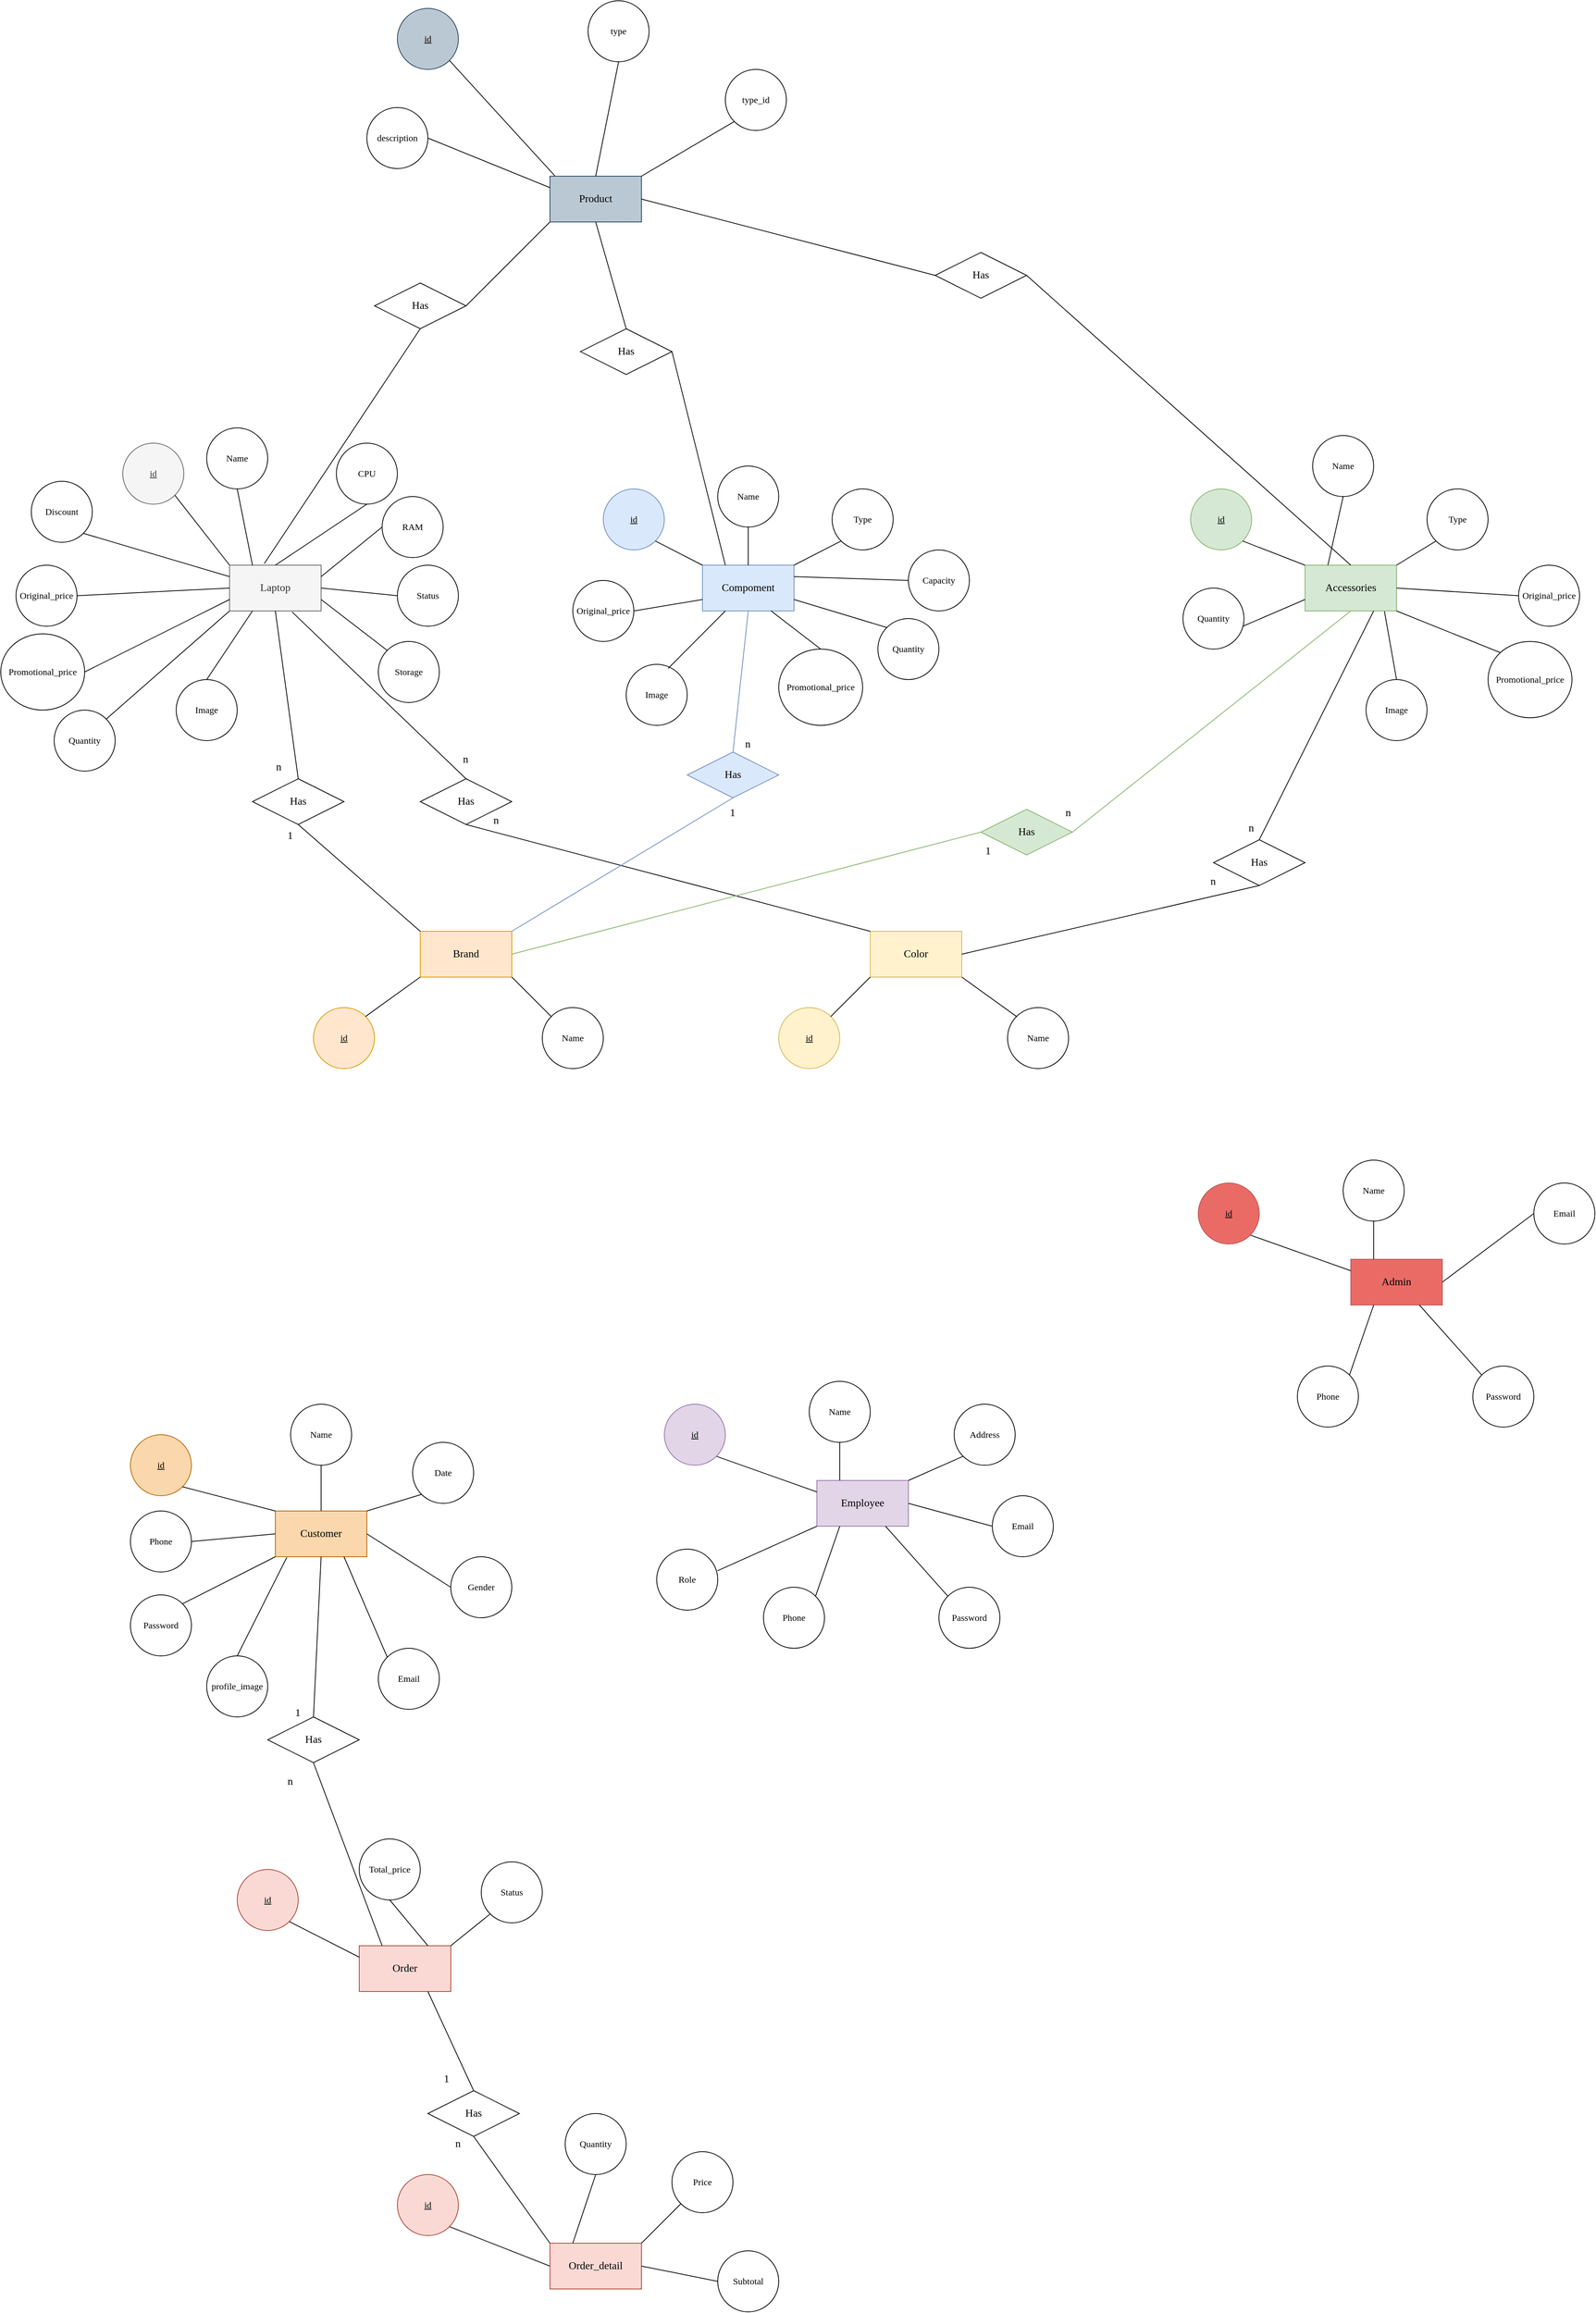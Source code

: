 <mxfile version="26.1.1">
  <diagram name="Page-1" id="Sclz0jZE_Oql-sQ_gy0H">
    <mxGraphModel dx="4887" dy="2829" grid="1" gridSize="10" guides="1" tooltips="1" connect="1" arrows="1" fold="1" page="1" pageScale="1" pageWidth="850" pageHeight="1100" math="0" shadow="0">
      <root>
        <mxCell id="0" />
        <mxCell id="1" parent="0" />
        <mxCell id="-39aGfQmlGwq7Vqm4Gj2-2" value="Laptop" style="rounded=0;whiteSpace=wrap;html=1;fontFamily=Times New Roman;fontSize=14;fillColor=#f5f5f5;fontColor=#333333;strokeColor=#666666;" parent="1" vertex="1">
          <mxGeometry x="-620" y="620" width="120" height="60" as="geometry" />
        </mxCell>
        <mxCell id="-39aGfQmlGwq7Vqm4Gj2-3" value="Compoment" style="rounded=0;whiteSpace=wrap;html=1;fontFamily=Times New Roman;fontSize=14;fillColor=#dae8fc;strokeColor=#6c8ebf;" parent="1" vertex="1">
          <mxGeometry y="620" width="120" height="60" as="geometry" />
        </mxCell>
        <mxCell id="-39aGfQmlGwq7Vqm4Gj2-4" value="Accessories" style="rounded=0;whiteSpace=wrap;html=1;fontFamily=Times New Roman;fontSize=14;fillColor=#d5e8d4;strokeColor=#82b366;" parent="1" vertex="1">
          <mxGeometry x="790" y="620" width="120" height="60" as="geometry" />
        </mxCell>
        <mxCell id="-39aGfQmlGwq7Vqm4Gj2-5" value="Brand" style="rounded=0;whiteSpace=wrap;html=1;fontFamily=Times New Roman;fontSize=14;fillColor=#ffe6cc;strokeColor=#d79b00;" parent="1" vertex="1">
          <mxGeometry x="-370" y="1100" width="120" height="60" as="geometry" />
        </mxCell>
        <mxCell id="-39aGfQmlGwq7Vqm4Gj2-6" value="Color" style="rounded=0;whiteSpace=wrap;html=1;fontFamily=Times New Roman;fontSize=14;fillColor=#fff2cc;strokeColor=#d6b656;" parent="1" vertex="1">
          <mxGeometry x="220" y="1100" width="120" height="60" as="geometry" />
        </mxCell>
        <mxCell id="-39aGfQmlGwq7Vqm4Gj2-8" value="Customer" style="rounded=0;whiteSpace=wrap;html=1;fontFamily=Times New Roman;fontSize=14;fillColor=#fad7ac;strokeColor=#b46504;" parent="1" vertex="1">
          <mxGeometry x="-560" y="1860" width="120" height="60" as="geometry" />
        </mxCell>
        <mxCell id="-39aGfQmlGwq7Vqm4Gj2-10" value="Employee" style="rounded=0;whiteSpace=wrap;html=1;fontFamily=Times New Roman;fontSize=14;fillColor=#e1d5e7;strokeColor=#9673a6;" parent="1" vertex="1">
          <mxGeometry x="150" y="1820" width="120" height="60" as="geometry" />
        </mxCell>
        <mxCell id="-39aGfQmlGwq7Vqm4Gj2-15" value="&lt;u&gt;id&lt;/u&gt;" style="ellipse;whiteSpace=wrap;html=1;align=center;fontFamily=Times New Roman;fillColor=#f5f5f5;fontColor=#333333;strokeColor=#666666;" parent="1" vertex="1">
          <mxGeometry x="-760" y="460" width="80" height="80" as="geometry" />
        </mxCell>
        <mxCell id="-39aGfQmlGwq7Vqm4Gj2-16" value="Name" style="ellipse;whiteSpace=wrap;html=1;align=center;fontFamily=Times New Roman;" parent="1" vertex="1">
          <mxGeometry x="-650" y="440" width="80" height="80" as="geometry" />
        </mxCell>
        <mxCell id="-39aGfQmlGwq7Vqm4Gj2-18" value="CPU" style="ellipse;whiteSpace=wrap;html=1;align=center;fontFamily=Times New Roman;" parent="1" vertex="1">
          <mxGeometry x="-480" y="460" width="80" height="80" as="geometry" />
        </mxCell>
        <mxCell id="-39aGfQmlGwq7Vqm4Gj2-19" value="RAM" style="ellipse;whiteSpace=wrap;html=1;align=center;fontFamily=Times New Roman;" parent="1" vertex="1">
          <mxGeometry x="-420" y="530" width="80" height="80" as="geometry" />
        </mxCell>
        <mxCell id="-39aGfQmlGwq7Vqm4Gj2-20" value="Storage" style="ellipse;whiteSpace=wrap;html=1;align=center;fontFamily=Times New Roman;" parent="1" vertex="1">
          <mxGeometry x="-425" y="720" width="80" height="80" as="geometry" />
        </mxCell>
        <mxCell id="-39aGfQmlGwq7Vqm4Gj2-21" value="Original_price" style="ellipse;whiteSpace=wrap;html=1;align=center;fontFamily=Times New Roman;" parent="1" vertex="1">
          <mxGeometry x="-900" y="620" width="80" height="80" as="geometry" />
        </mxCell>
        <mxCell id="-39aGfQmlGwq7Vqm4Gj2-22" value="Quantity" style="ellipse;whiteSpace=wrap;html=1;align=center;fontFamily=Times New Roman;" parent="1" vertex="1">
          <mxGeometry x="-850" y="810" width="80" height="80" as="geometry" />
        </mxCell>
        <mxCell id="-39aGfQmlGwq7Vqm4Gj2-23" value="&lt;u&gt;id&lt;/u&gt;" style="ellipse;whiteSpace=wrap;html=1;align=center;fontFamily=Times New Roman;fillColor=#dae8fc;strokeColor=#6c8ebf;" parent="1" vertex="1">
          <mxGeometry x="-130" y="520" width="80" height="80" as="geometry" />
        </mxCell>
        <mxCell id="-39aGfQmlGwq7Vqm4Gj2-24" value="Name" style="ellipse;whiteSpace=wrap;html=1;align=center;fontFamily=Times New Roman;" parent="1" vertex="1">
          <mxGeometry x="20" y="490" width="80" height="80" as="geometry" />
        </mxCell>
        <mxCell id="-39aGfQmlGwq7Vqm4Gj2-25" value="Type" style="ellipse;whiteSpace=wrap;html=1;align=center;fontFamily=Times New Roman;" parent="1" vertex="1">
          <mxGeometry x="170" y="520" width="80" height="80" as="geometry" />
        </mxCell>
        <mxCell id="-39aGfQmlGwq7Vqm4Gj2-26" value="Capacity" style="ellipse;whiteSpace=wrap;html=1;align=center;fontFamily=Times New Roman;" parent="1" vertex="1">
          <mxGeometry x="270" y="600" width="80" height="80" as="geometry" />
        </mxCell>
        <mxCell id="-39aGfQmlGwq7Vqm4Gj2-28" value="Quantity" style="ellipse;whiteSpace=wrap;html=1;align=center;fontFamily=Times New Roman;" parent="1" vertex="1">
          <mxGeometry x="230" y="690" width="80" height="80" as="geometry" />
        </mxCell>
        <mxCell id="-39aGfQmlGwq7Vqm4Gj2-30" value="&lt;u&gt;id&lt;/u&gt;" style="ellipse;whiteSpace=wrap;html=1;align=center;fontFamily=Times New Roman;fillColor=#d5e8d4;strokeColor=#82b366;" parent="1" vertex="1">
          <mxGeometry x="640" y="520" width="80" height="80" as="geometry" />
        </mxCell>
        <mxCell id="-39aGfQmlGwq7Vqm4Gj2-31" value="Name" style="ellipse;whiteSpace=wrap;html=1;align=center;fontFamily=Times New Roman;" parent="1" vertex="1">
          <mxGeometry x="800" y="450" width="80" height="80" as="geometry" />
        </mxCell>
        <mxCell id="-39aGfQmlGwq7Vqm4Gj2-32" value="Type" style="ellipse;whiteSpace=wrap;html=1;align=center;fontFamily=Times New Roman;" parent="1" vertex="1">
          <mxGeometry x="950" y="520" width="80" height="80" as="geometry" />
        </mxCell>
        <mxCell id="-39aGfQmlGwq7Vqm4Gj2-35" value="Quantity" style="ellipse;whiteSpace=wrap;html=1;align=center;fontFamily=Times New Roman;" parent="1" vertex="1">
          <mxGeometry x="630" y="650" width="80" height="80" as="geometry" />
        </mxCell>
        <mxCell id="-39aGfQmlGwq7Vqm4Gj2-36" value="&lt;u&gt;id&lt;/u&gt;" style="ellipse;whiteSpace=wrap;html=1;align=center;fontFamily=Times New Roman;fillColor=#ffe6cc;strokeColor=#d79b00;" parent="1" vertex="1">
          <mxGeometry x="-510" y="1200" width="80" height="80" as="geometry" />
        </mxCell>
        <mxCell id="-39aGfQmlGwq7Vqm4Gj2-37" value="Name" style="ellipse;whiteSpace=wrap;html=1;align=center;fontFamily=Times New Roman;" parent="1" vertex="1">
          <mxGeometry x="-210" y="1200" width="80" height="80" as="geometry" />
        </mxCell>
        <mxCell id="-39aGfQmlGwq7Vqm4Gj2-38" value="&lt;u&gt;id&lt;/u&gt;" style="ellipse;whiteSpace=wrap;html=1;align=center;fontFamily=Times New Roman;fillColor=#fff2cc;strokeColor=#d6b656;" parent="1" vertex="1">
          <mxGeometry x="100" y="1200" width="80" height="80" as="geometry" />
        </mxCell>
        <mxCell id="-39aGfQmlGwq7Vqm4Gj2-39" value="Name" style="ellipse;whiteSpace=wrap;html=1;align=center;fontFamily=Times New Roman;" parent="1" vertex="1">
          <mxGeometry x="400" y="1200" width="80" height="80" as="geometry" />
        </mxCell>
        <mxCell id="-39aGfQmlGwq7Vqm4Gj2-40" value="" style="endArrow=none;html=1;rounded=0;exitX=1;exitY=1;exitDx=0;exitDy=0;entryX=0;entryY=0;entryDx=0;entryDy=0;" parent="1" source="-39aGfQmlGwq7Vqm4Gj2-15" target="-39aGfQmlGwq7Vqm4Gj2-2" edge="1">
          <mxGeometry relative="1" as="geometry">
            <mxPoint x="80" y="900" as="sourcePoint" />
            <mxPoint x="240" y="900" as="targetPoint" />
          </mxGeometry>
        </mxCell>
        <mxCell id="-39aGfQmlGwq7Vqm4Gj2-41" value="" style="endArrow=none;html=1;rounded=0;exitX=0.5;exitY=1;exitDx=0;exitDy=0;entryX=0.25;entryY=0;entryDx=0;entryDy=0;" parent="1" source="-39aGfQmlGwq7Vqm4Gj2-16" target="-39aGfQmlGwq7Vqm4Gj2-2" edge="1">
          <mxGeometry relative="1" as="geometry">
            <mxPoint x="-702" y="578" as="sourcePoint" />
            <mxPoint x="-610" y="630" as="targetPoint" />
          </mxGeometry>
        </mxCell>
        <mxCell id="-39aGfQmlGwq7Vqm4Gj2-42" value="" style="endArrow=none;html=1;rounded=0;exitX=0.5;exitY=1;exitDx=0;exitDy=0;entryX=0.5;entryY=0;entryDx=0;entryDy=0;" parent="1" source="-39aGfQmlGwq7Vqm4Gj2-18" target="-39aGfQmlGwq7Vqm4Gj2-2" edge="1">
          <mxGeometry relative="1" as="geometry">
            <mxPoint x="-570" y="570" as="sourcePoint" />
            <mxPoint x="-580" y="630" as="targetPoint" />
          </mxGeometry>
        </mxCell>
        <mxCell id="-39aGfQmlGwq7Vqm4Gj2-43" value="" style="endArrow=none;html=1;rounded=0;exitX=0;exitY=0.5;exitDx=0;exitDy=0;entryX=1;entryY=0.25;entryDx=0;entryDy=0;" parent="1" source="-39aGfQmlGwq7Vqm4Gj2-19" target="-39aGfQmlGwq7Vqm4Gj2-2" edge="1">
          <mxGeometry relative="1" as="geometry">
            <mxPoint x="-430" y="570" as="sourcePoint" />
            <mxPoint x="-550" y="630" as="targetPoint" />
          </mxGeometry>
        </mxCell>
        <mxCell id="-39aGfQmlGwq7Vqm4Gj2-44" value="" style="endArrow=none;html=1;rounded=0;exitX=0;exitY=0;exitDx=0;exitDy=0;entryX=1;entryY=0.75;entryDx=0;entryDy=0;" parent="1" source="-39aGfQmlGwq7Vqm4Gj2-20" target="-39aGfQmlGwq7Vqm4Gj2-2" edge="1">
          <mxGeometry relative="1" as="geometry">
            <mxPoint x="-360" y="650" as="sourcePoint" />
            <mxPoint x="-490" y="645" as="targetPoint" />
          </mxGeometry>
        </mxCell>
        <mxCell id="-39aGfQmlGwq7Vqm4Gj2-45" value="" style="endArrow=none;html=1;rounded=0;exitX=1;exitY=0;exitDx=0;exitDy=0;entryX=0;entryY=1;entryDx=0;entryDy=0;" parent="1" source="-39aGfQmlGwq7Vqm4Gj2-22" target="-39aGfQmlGwq7Vqm4Gj2-2" edge="1">
          <mxGeometry relative="1" as="geometry">
            <mxPoint x="-403" y="742" as="sourcePoint" />
            <mxPoint x="-490" y="675" as="targetPoint" />
          </mxGeometry>
        </mxCell>
        <mxCell id="-39aGfQmlGwq7Vqm4Gj2-46" value="" style="endArrow=none;html=1;rounded=0;exitX=1;exitY=0.5;exitDx=0;exitDy=0;entryX=0;entryY=0.5;entryDx=0;entryDy=0;" parent="1" source="-39aGfQmlGwq7Vqm4Gj2-21" target="-39aGfQmlGwq7Vqm4Gj2-2" edge="1">
          <mxGeometry relative="1" as="geometry">
            <mxPoint x="-702" y="742" as="sourcePoint" />
            <mxPoint x="-610" y="690" as="targetPoint" />
          </mxGeometry>
        </mxCell>
        <mxCell id="-39aGfQmlGwq7Vqm4Gj2-47" value="" style="endArrow=none;html=1;rounded=0;exitX=0;exitY=0;exitDx=0;exitDy=0;entryX=0.5;entryY=1;entryDx=0;entryDy=0;" parent="1" source="-39aGfQmlGwq7Vqm4Gj2-5" target="-39aGfQmlGwq7Vqm4Gj2-50" edge="1">
          <mxGeometry relative="1" as="geometry">
            <mxPoint x="197" y="957" as="sourcePoint" />
            <mxPoint x="110" y="890" as="targetPoint" />
          </mxGeometry>
        </mxCell>
        <mxCell id="-39aGfQmlGwq7Vqm4Gj2-48" value="" style="endArrow=none;html=1;rounded=0;exitX=0;exitY=1;exitDx=0;exitDy=0;entryX=1;entryY=0;entryDx=0;entryDy=0;" parent="1" source="-39aGfQmlGwq7Vqm4Gj2-5" target="-39aGfQmlGwq7Vqm4Gj2-36" edge="1">
          <mxGeometry relative="1" as="geometry">
            <mxPoint x="207" y="967" as="sourcePoint" />
            <mxPoint x="120" y="900" as="targetPoint" />
          </mxGeometry>
        </mxCell>
        <mxCell id="-39aGfQmlGwq7Vqm4Gj2-49" value="" style="endArrow=none;html=1;rounded=0;exitX=1;exitY=1;exitDx=0;exitDy=0;entryX=0;entryY=0;entryDx=0;entryDy=0;" parent="1" source="-39aGfQmlGwq7Vqm4Gj2-5" target="-39aGfQmlGwq7Vqm4Gj2-37" edge="1">
          <mxGeometry relative="1" as="geometry">
            <mxPoint x="-360" y="1170" as="sourcePoint" />
            <mxPoint x="-432" y="1222" as="targetPoint" />
          </mxGeometry>
        </mxCell>
        <mxCell id="-39aGfQmlGwq7Vqm4Gj2-50" value="Has" style="shape=rhombus;perimeter=rhombusPerimeter;whiteSpace=wrap;html=1;align=center;fontFamily=Times New Roman;fontSize=14;" parent="1" vertex="1">
          <mxGeometry x="-590" y="900" width="120" height="60" as="geometry" />
        </mxCell>
        <mxCell id="-39aGfQmlGwq7Vqm4Gj2-51" value="" style="endArrow=none;html=1;rounded=0;exitX=0.5;exitY=0;exitDx=0;exitDy=0;entryX=0.5;entryY=1;entryDx=0;entryDy=0;" parent="1" source="-39aGfQmlGwq7Vqm4Gj2-50" target="-39aGfQmlGwq7Vqm4Gj2-2" edge="1">
          <mxGeometry relative="1" as="geometry">
            <mxPoint x="207" y="967" as="sourcePoint" />
            <mxPoint x="120" y="900" as="targetPoint" />
          </mxGeometry>
        </mxCell>
        <mxCell id="-39aGfQmlGwq7Vqm4Gj2-53" value="n" style="text;strokeColor=none;fillColor=none;spacingLeft=4;spacingRight=4;overflow=hidden;rotatable=0;points=[[0,0.5],[1,0.5]];portConstraint=eastwest;fontSize=14;whiteSpace=wrap;html=1;fontFamily=Times New Roman;" parent="1" vertex="1">
          <mxGeometry x="-565" y="870" width="40" height="30" as="geometry" />
        </mxCell>
        <mxCell id="-39aGfQmlGwq7Vqm4Gj2-54" value="1" style="text;strokeColor=none;fillColor=none;spacingLeft=4;spacingRight=4;overflow=hidden;rotatable=0;points=[[0,0.5],[1,0.5]];portConstraint=eastwest;fontSize=14;whiteSpace=wrap;html=1;fontFamily=Times New Roman;" parent="1" vertex="1">
          <mxGeometry x="-550" y="960" width="40" height="30" as="geometry" />
        </mxCell>
        <mxCell id="-39aGfQmlGwq7Vqm4Gj2-56" value="" style="endArrow=none;html=1;rounded=0;entryX=0.683;entryY=1.022;entryDx=0;entryDy=0;entryPerimeter=0;exitX=0.5;exitY=0;exitDx=0;exitDy=0;" parent="1" source="-39aGfQmlGwq7Vqm4Gj2-57" target="-39aGfQmlGwq7Vqm4Gj2-2" edge="1">
          <mxGeometry relative="1" as="geometry">
            <mxPoint x="-370" y="900" as="sourcePoint" />
            <mxPoint x="360" y="820" as="targetPoint" />
          </mxGeometry>
        </mxCell>
        <mxCell id="-39aGfQmlGwq7Vqm4Gj2-57" value="Has" style="shape=rhombus;perimeter=rhombusPerimeter;whiteSpace=wrap;html=1;align=center;fontFamily=Times New Roman;fontSize=14;" parent="1" vertex="1">
          <mxGeometry x="-370" y="900" width="120" height="60" as="geometry" />
        </mxCell>
        <mxCell id="-39aGfQmlGwq7Vqm4Gj2-58" value="" style="endArrow=none;html=1;rounded=0;entryX=0.5;entryY=0;entryDx=0;entryDy=0;exitX=0.75;exitY=1;exitDx=0;exitDy=0;" parent="1" source="-39aGfQmlGwq7Vqm4Gj2-4" target="-39aGfQmlGwq7Vqm4Gj2-83" edge="1">
          <mxGeometry relative="1" as="geometry">
            <mxPoint x="1080" y="1280" as="sourcePoint" />
            <mxPoint x="852" y="1061" as="targetPoint" />
          </mxGeometry>
        </mxCell>
        <mxCell id="-39aGfQmlGwq7Vqm4Gj2-59" value="" style="endArrow=none;html=1;rounded=0;entryX=0.5;entryY=1;entryDx=0;entryDy=0;exitX=0;exitY=0;exitDx=0;exitDy=0;" parent="1" source="-39aGfQmlGwq7Vqm4Gj2-6" target="-39aGfQmlGwq7Vqm4Gj2-57" edge="1">
          <mxGeometry relative="1" as="geometry">
            <mxPoint x="435" y="1049.5" as="sourcePoint" />
            <mxPoint x="207" y="830.5" as="targetPoint" />
          </mxGeometry>
        </mxCell>
        <mxCell id="-39aGfQmlGwq7Vqm4Gj2-60" value="n" style="text;strokeColor=none;fillColor=none;spacingLeft=4;spacingRight=4;overflow=hidden;rotatable=0;points=[[0,0.5],[1,0.5]];portConstraint=eastwest;fontSize=14;whiteSpace=wrap;html=1;fontFamily=Times New Roman;" parent="1" vertex="1">
          <mxGeometry x="-320" y="860" width="40" height="30" as="geometry" />
        </mxCell>
        <mxCell id="-39aGfQmlGwq7Vqm4Gj2-61" value="n" style="text;strokeColor=none;fillColor=none;spacingLeft=4;spacingRight=4;overflow=hidden;rotatable=0;points=[[0,0.5],[1,0.5]];portConstraint=eastwest;fontSize=14;whiteSpace=wrap;html=1;fontFamily=Times New Roman;" parent="1" vertex="1">
          <mxGeometry x="-280" y="940" width="40" height="30" as="geometry" />
        </mxCell>
        <mxCell id="-39aGfQmlGwq7Vqm4Gj2-62" value="" style="endArrow=none;html=1;rounded=0;entryX=1;entryY=0;entryDx=0;entryDy=0;exitX=0;exitY=1;exitDx=0;exitDy=0;" parent="1" source="-39aGfQmlGwq7Vqm4Gj2-6" target="-39aGfQmlGwq7Vqm4Gj2-38" edge="1">
          <mxGeometry relative="1" as="geometry">
            <mxPoint x="435" y="1049.5" as="sourcePoint" />
            <mxPoint x="207" y="830.5" as="targetPoint" />
          </mxGeometry>
        </mxCell>
        <mxCell id="-39aGfQmlGwq7Vqm4Gj2-63" value="" style="endArrow=none;html=1;rounded=0;entryX=0;entryY=0;entryDx=0;entryDy=0;exitX=1;exitY=1;exitDx=0;exitDy=0;" parent="1" source="-39aGfQmlGwq7Vqm4Gj2-6" target="-39aGfQmlGwq7Vqm4Gj2-39" edge="1">
          <mxGeometry relative="1" as="geometry">
            <mxPoint x="230" y="1170" as="sourcePoint" />
            <mxPoint x="178" y="1222" as="targetPoint" />
          </mxGeometry>
        </mxCell>
        <mxCell id="-39aGfQmlGwq7Vqm4Gj2-64" value="" style="endArrow=none;html=1;rounded=0;entryX=1;entryY=1;entryDx=0;entryDy=0;exitX=0;exitY=0;exitDx=0;exitDy=0;" parent="1" source="-39aGfQmlGwq7Vqm4Gj2-3" target="-39aGfQmlGwq7Vqm4Gj2-23" edge="1">
          <mxGeometry relative="1" as="geometry">
            <mxPoint x="435" y="1049.5" as="sourcePoint" />
            <mxPoint x="207" y="830.5" as="targetPoint" />
          </mxGeometry>
        </mxCell>
        <mxCell id="-39aGfQmlGwq7Vqm4Gj2-65" value="" style="endArrow=none;html=1;rounded=0;entryX=0.5;entryY=1;entryDx=0;entryDy=0;exitX=0.5;exitY=0;exitDx=0;exitDy=0;" parent="1" source="-39aGfQmlGwq7Vqm4Gj2-3" target="-39aGfQmlGwq7Vqm4Gj2-24" edge="1">
          <mxGeometry relative="1" as="geometry">
            <mxPoint x="10" y="630" as="sourcePoint" />
            <mxPoint x="-52" y="598" as="targetPoint" />
          </mxGeometry>
        </mxCell>
        <mxCell id="-39aGfQmlGwq7Vqm4Gj2-66" value="" style="endArrow=none;html=1;rounded=0;entryX=0;entryY=1;entryDx=0;entryDy=0;exitX=1;exitY=0;exitDx=0;exitDy=0;" parent="1" source="-39aGfQmlGwq7Vqm4Gj2-3" target="-39aGfQmlGwq7Vqm4Gj2-25" edge="1">
          <mxGeometry relative="1" as="geometry">
            <mxPoint x="70" y="630" as="sourcePoint" />
            <mxPoint x="70" y="580" as="targetPoint" />
          </mxGeometry>
        </mxCell>
        <mxCell id="-39aGfQmlGwq7Vqm4Gj2-67" value="" style="endArrow=none;html=1;rounded=0;entryX=0;entryY=0.5;entryDx=0;entryDy=0;exitX=1;exitY=0.25;exitDx=0;exitDy=0;" parent="1" source="-39aGfQmlGwq7Vqm4Gj2-3" target="-39aGfQmlGwq7Vqm4Gj2-26" edge="1">
          <mxGeometry relative="1" as="geometry">
            <mxPoint x="130" y="630" as="sourcePoint" />
            <mxPoint x="192" y="598" as="targetPoint" />
          </mxGeometry>
        </mxCell>
        <mxCell id="-39aGfQmlGwq7Vqm4Gj2-68" value="" style="endArrow=none;html=1;rounded=0;entryX=0;entryY=0;entryDx=0;entryDy=0;exitX=1;exitY=0.75;exitDx=0;exitDy=0;" parent="1" source="-39aGfQmlGwq7Vqm4Gj2-3" target="-39aGfQmlGwq7Vqm4Gj2-28" edge="1">
          <mxGeometry relative="1" as="geometry">
            <mxPoint x="130" y="645" as="sourcePoint" />
            <mxPoint x="280" y="650" as="targetPoint" />
          </mxGeometry>
        </mxCell>
        <mxCell id="-39aGfQmlGwq7Vqm4Gj2-69" value="" style="endArrow=none;html=1;rounded=0;entryX=0;entryY=0.75;entryDx=0;entryDy=0;exitX=1;exitY=0.5;exitDx=0;exitDy=0;" parent="1" source="AOWzfmbm2vQC0sfhRamE-1" target="-39aGfQmlGwq7Vqm4Gj2-3" edge="1">
          <mxGeometry relative="1" as="geometry">
            <mxPoint x="-80" y="680" as="sourcePoint" />
            <mxPoint x="252" y="712" as="targetPoint" />
          </mxGeometry>
        </mxCell>
        <mxCell id="-39aGfQmlGwq7Vqm4Gj2-70" value="" style="endArrow=none;html=1;rounded=0;exitX=0.5;exitY=1;exitDx=0;exitDy=0;entryX=1;entryY=0;entryDx=0;entryDy=0;fillColor=#dae8fc;strokeColor=#6c8ebf;" parent="1" source="-39aGfQmlGwq7Vqm4Gj2-71" target="-39aGfQmlGwq7Vqm4Gj2-5" edge="1">
          <mxGeometry relative="1" as="geometry">
            <mxPoint x="435" y="1049.5" as="sourcePoint" />
            <mxPoint x="207" y="890" as="targetPoint" />
          </mxGeometry>
        </mxCell>
        <mxCell id="-39aGfQmlGwq7Vqm4Gj2-71" value="Has" style="shape=rhombus;perimeter=rhombusPerimeter;whiteSpace=wrap;html=1;align=center;fontFamily=Times New Roman;fontSize=14;fillColor=#dae8fc;strokeColor=#6c8ebf;" parent="1" vertex="1">
          <mxGeometry x="-20" y="865" width="120" height="60" as="geometry" />
        </mxCell>
        <mxCell id="-39aGfQmlGwq7Vqm4Gj2-72" value="" style="endArrow=none;html=1;rounded=0;entryX=0.5;entryY=1;entryDx=0;entryDy=0;exitX=0.5;exitY=0;exitDx=0;exitDy=0;fillColor=#dae8fc;strokeColor=#6c8ebf;" parent="1" source="-39aGfQmlGwq7Vqm4Gj2-71" target="-39aGfQmlGwq7Vqm4Gj2-3" edge="1">
          <mxGeometry relative="1" as="geometry">
            <mxPoint x="435" y="1049.5" as="sourcePoint" />
            <mxPoint x="207" y="830.5" as="targetPoint" />
          </mxGeometry>
        </mxCell>
        <mxCell id="-39aGfQmlGwq7Vqm4Gj2-73" value="1" style="text;strokeColor=none;fillColor=none;spacingLeft=4;spacingRight=4;overflow=hidden;rotatable=0;points=[[0,0.5],[1,0.5]];portConstraint=eastwest;fontSize=14;whiteSpace=wrap;html=1;fontFamily=Times New Roman;" parent="1" vertex="1">
          <mxGeometry x="30" y="930" width="40" height="30" as="geometry" />
        </mxCell>
        <mxCell id="-39aGfQmlGwq7Vqm4Gj2-74" value="n" style="text;strokeColor=none;fillColor=none;spacingLeft=4;spacingRight=4;overflow=hidden;rotatable=0;points=[[0,0.5],[1,0.5]];portConstraint=eastwest;fontSize=14;whiteSpace=wrap;html=1;fontFamily=Times New Roman;" parent="1" vertex="1">
          <mxGeometry x="50" y="840" width="40" height="30" as="geometry" />
        </mxCell>
        <mxCell id="-39aGfQmlGwq7Vqm4Gj2-75" value="" style="endArrow=none;html=1;rounded=0;entryX=1;entryY=1;entryDx=0;entryDy=0;exitX=0;exitY=0;exitDx=0;exitDy=0;" parent="1" source="-39aGfQmlGwq7Vqm4Gj2-4" target="-39aGfQmlGwq7Vqm4Gj2-30" edge="1">
          <mxGeometry relative="1" as="geometry">
            <mxPoint x="435" y="1049.5" as="sourcePoint" />
            <mxPoint x="207" y="830.5" as="targetPoint" />
          </mxGeometry>
        </mxCell>
        <mxCell id="-39aGfQmlGwq7Vqm4Gj2-76" value="" style="endArrow=none;html=1;rounded=0;entryX=0.5;entryY=1;entryDx=0;entryDy=0;exitX=0.25;exitY=0;exitDx=0;exitDy=0;" parent="1" source="-39aGfQmlGwq7Vqm4Gj2-4" target="-39aGfQmlGwq7Vqm4Gj2-31" edge="1">
          <mxGeometry relative="1" as="geometry">
            <mxPoint x="800" y="630" as="sourcePoint" />
            <mxPoint x="718" y="598" as="targetPoint" />
          </mxGeometry>
        </mxCell>
        <mxCell id="-39aGfQmlGwq7Vqm4Gj2-77" value="" style="endArrow=none;html=1;rounded=0;entryX=0;entryY=1;entryDx=0;entryDy=0;exitX=1;exitY=0;exitDx=0;exitDy=0;" parent="1" source="-39aGfQmlGwq7Vqm4Gj2-4" target="-39aGfQmlGwq7Vqm4Gj2-32" edge="1">
          <mxGeometry relative="1" as="geometry">
            <mxPoint x="830" y="630" as="sourcePoint" />
            <mxPoint x="850" y="540" as="targetPoint" />
          </mxGeometry>
        </mxCell>
        <mxCell id="-39aGfQmlGwq7Vqm4Gj2-78" value="" style="endArrow=none;html=1;rounded=0;entryX=0;entryY=0.5;entryDx=0;entryDy=0;exitX=1;exitY=0.5;exitDx=0;exitDy=0;" parent="1" source="-39aGfQmlGwq7Vqm4Gj2-4" target="AOWzfmbm2vQC0sfhRamE-4" edge="1">
          <mxGeometry relative="1" as="geometry">
            <mxPoint x="920" y="630" as="sourcePoint" />
            <mxPoint x="1000.0" y="680" as="targetPoint" />
          </mxGeometry>
        </mxCell>
        <mxCell id="-39aGfQmlGwq7Vqm4Gj2-79" value="" style="endArrow=none;html=1;rounded=0;entryX=0;entryY=0.75;entryDx=0;entryDy=0;exitX=0.983;exitY=0.625;exitDx=0;exitDy=0;exitPerimeter=0;" parent="1" source="-39aGfQmlGwq7Vqm4Gj2-35" target="-39aGfQmlGwq7Vqm4Gj2-4" edge="1">
          <mxGeometry relative="1" as="geometry">
            <mxPoint x="920" y="660" as="sourcePoint" />
            <mxPoint x="1010" y="690" as="targetPoint" />
          </mxGeometry>
        </mxCell>
        <mxCell id="-39aGfQmlGwq7Vqm4Gj2-80" value="" style="endArrow=none;html=1;rounded=0;entryX=1;entryY=0.5;entryDx=0;entryDy=0;exitX=0;exitY=0.5;exitDx=0;exitDy=0;fillColor=#d5e8d4;strokeColor=#82b366;" parent="1" source="-39aGfQmlGwq7Vqm4Gj2-81" target="-39aGfQmlGwq7Vqm4Gj2-5" edge="1">
          <mxGeometry relative="1" as="geometry">
            <mxPoint x="538" y="1219" as="sourcePoint" />
            <mxPoint x="310" y="1000" as="targetPoint" />
          </mxGeometry>
        </mxCell>
        <mxCell id="-39aGfQmlGwq7Vqm4Gj2-81" value="Has" style="shape=rhombus;perimeter=rhombusPerimeter;whiteSpace=wrap;html=1;align=center;fontFamily=Times New Roman;fontSize=14;fillColor=#d5e8d4;strokeColor=#82b366;" parent="1" vertex="1">
          <mxGeometry x="365" y="940" width="120" height="60" as="geometry" />
        </mxCell>
        <mxCell id="-39aGfQmlGwq7Vqm4Gj2-82" value="" style="endArrow=none;html=1;rounded=0;entryX=1;entryY=0.5;entryDx=0;entryDy=0;exitX=0.5;exitY=1;exitDx=0;exitDy=0;fillColor=#d5e8d4;strokeColor=#82b366;" parent="1" source="-39aGfQmlGwq7Vqm4Gj2-4" target="-39aGfQmlGwq7Vqm4Gj2-81" edge="1">
          <mxGeometry relative="1" as="geometry">
            <mxPoint x="1090" y="1290" as="sourcePoint" />
            <mxPoint x="862" y="1071" as="targetPoint" />
          </mxGeometry>
        </mxCell>
        <mxCell id="-39aGfQmlGwq7Vqm4Gj2-83" value="Has" style="shape=rhombus;perimeter=rhombusPerimeter;whiteSpace=wrap;html=1;align=center;fontFamily=Times New Roman;fontSize=14;" parent="1" vertex="1">
          <mxGeometry x="670" y="980" width="120" height="60" as="geometry" />
        </mxCell>
        <mxCell id="-39aGfQmlGwq7Vqm4Gj2-84" value="" style="endArrow=none;html=1;rounded=0;entryX=1;entryY=0.5;entryDx=0;entryDy=0;exitX=0.5;exitY=1;exitDx=0;exitDy=0;" parent="1" source="-39aGfQmlGwq7Vqm4Gj2-83" target="-39aGfQmlGwq7Vqm4Gj2-6" edge="1">
          <mxGeometry relative="1" as="geometry">
            <mxPoint x="1090" y="1290" as="sourcePoint" />
            <mxPoint x="862" y="1071" as="targetPoint" />
          </mxGeometry>
        </mxCell>
        <mxCell id="-39aGfQmlGwq7Vqm4Gj2-85" value="" style="endArrow=none;html=1;rounded=0;entryX=1;entryY=1;entryDx=0;entryDy=0;exitX=0;exitY=0.5;exitDx=0;exitDy=0;" parent="1" source="4Ifun2rpdEGk2oc76qXA-31" target="4Ifun2rpdEGk2oc76qXA-32" edge="1">
          <mxGeometry relative="1" as="geometry">
            <mxPoint x="319" y="3469" as="sourcePoint" />
            <mxPoint x="101" y="3100" as="targetPoint" />
          </mxGeometry>
        </mxCell>
        <mxCell id="-39aGfQmlGwq7Vqm4Gj2-86" value="1" style="text;strokeColor=none;fillColor=none;spacingLeft=4;spacingRight=4;overflow=hidden;rotatable=0;points=[[0,0.5],[1,0.5]];portConstraint=eastwest;fontSize=14;whiteSpace=wrap;html=1;fontFamily=Times New Roman;" parent="1" vertex="1">
          <mxGeometry x="365" y="980" width="40" height="30" as="geometry" />
        </mxCell>
        <mxCell id="-39aGfQmlGwq7Vqm4Gj2-87" value="n" style="text;strokeColor=none;fillColor=none;spacingLeft=4;spacingRight=4;overflow=hidden;rotatable=0;points=[[0,0.5],[1,0.5]];portConstraint=eastwest;fontSize=14;whiteSpace=wrap;html=1;fontFamily=Times New Roman;" parent="1" vertex="1">
          <mxGeometry x="470" y="930" width="40" height="30" as="geometry" />
        </mxCell>
        <mxCell id="-39aGfQmlGwq7Vqm4Gj2-88" value="n" style="text;strokeColor=none;fillColor=none;spacingLeft=4;spacingRight=4;overflow=hidden;rotatable=0;points=[[0,0.5],[1,0.5]];portConstraint=eastwest;fontSize=14;whiteSpace=wrap;html=1;fontFamily=Times New Roman;" parent="1" vertex="1">
          <mxGeometry x="660" y="1020" width="40" height="30" as="geometry" />
        </mxCell>
        <mxCell id="-39aGfQmlGwq7Vqm4Gj2-89" value="n" style="text;strokeColor=none;fillColor=none;spacingLeft=4;spacingRight=4;overflow=hidden;rotatable=0;points=[[0,0.5],[1,0.5]];portConstraint=eastwest;fontSize=14;whiteSpace=wrap;html=1;fontFamily=Times New Roman;" parent="1" vertex="1">
          <mxGeometry x="710" y="950" width="40" height="30" as="geometry" />
        </mxCell>
        <mxCell id="-39aGfQmlGwq7Vqm4Gj2-102" value="" style="endArrow=none;html=1;rounded=0;entryX=1;entryY=1;entryDx=0;entryDy=0;exitX=0;exitY=0.25;exitDx=0;exitDy=0;" parent="1" source="-39aGfQmlGwq7Vqm4Gj2-10" target="-39aGfQmlGwq7Vqm4Gj2-103" edge="1">
          <mxGeometry relative="1" as="geometry">
            <mxPoint x="208" y="1889" as="sourcePoint" />
            <mxPoint x="-10" y="1520" as="targetPoint" />
          </mxGeometry>
        </mxCell>
        <mxCell id="-39aGfQmlGwq7Vqm4Gj2-103" value="&lt;u&gt;id&lt;/u&gt;" style="ellipse;whiteSpace=wrap;html=1;align=center;fontFamily=Times New Roman;fillColor=#e1d5e7;strokeColor=#9673a6;" parent="1" vertex="1">
          <mxGeometry x="-50" y="1720" width="80" height="80" as="geometry" />
        </mxCell>
        <mxCell id="-39aGfQmlGwq7Vqm4Gj2-104" value="Name" style="ellipse;whiteSpace=wrap;html=1;align=center;fontFamily=Times New Roman;" parent="1" vertex="1">
          <mxGeometry x="140" y="1690" width="80" height="80" as="geometry" />
        </mxCell>
        <mxCell id="-39aGfQmlGwq7Vqm4Gj2-105" value="Address" style="ellipse;whiteSpace=wrap;html=1;align=center;fontFamily=Times New Roman;" parent="1" vertex="1">
          <mxGeometry x="330" y="1720" width="80" height="80" as="geometry" />
        </mxCell>
        <mxCell id="-39aGfQmlGwq7Vqm4Gj2-106" value="Email" style="ellipse;whiteSpace=wrap;html=1;align=center;fontFamily=Times New Roman;" parent="1" vertex="1">
          <mxGeometry x="380" y="1840" width="80" height="80" as="geometry" />
        </mxCell>
        <mxCell id="-39aGfQmlGwq7Vqm4Gj2-107" value="Password" style="ellipse;whiteSpace=wrap;html=1;align=center;fontFamily=Times New Roman;" parent="1" vertex="1">
          <mxGeometry x="310" y="1960" width="80" height="80" as="geometry" />
        </mxCell>
        <mxCell id="-39aGfQmlGwq7Vqm4Gj2-108" value="Phone" style="ellipse;whiteSpace=wrap;html=1;align=center;fontFamily=Times New Roman;" parent="1" vertex="1">
          <mxGeometry x="80" y="1960" width="80" height="80" as="geometry" />
        </mxCell>
        <mxCell id="-39aGfQmlGwq7Vqm4Gj2-109" value="Role" style="ellipse;whiteSpace=wrap;html=1;align=center;fontFamily=Times New Roman;" parent="1" vertex="1">
          <mxGeometry x="-60" y="1910" width="80" height="80" as="geometry" />
        </mxCell>
        <mxCell id="-39aGfQmlGwq7Vqm4Gj2-110" value="" style="endArrow=none;html=1;rounded=0;entryX=0.5;entryY=1;entryDx=0;entryDy=0;exitX=0.25;exitY=0;exitDx=0;exitDy=0;" parent="1" source="-39aGfQmlGwq7Vqm4Gj2-10" target="-39aGfQmlGwq7Vqm4Gj2-104" edge="1">
          <mxGeometry relative="1" as="geometry">
            <mxPoint x="160" y="1845" as="sourcePoint" />
            <mxPoint x="28" y="1798" as="targetPoint" />
          </mxGeometry>
        </mxCell>
        <mxCell id="-39aGfQmlGwq7Vqm4Gj2-111" value="" style="endArrow=none;html=1;rounded=0;entryX=0;entryY=1;entryDx=0;entryDy=0;exitX=1;exitY=0;exitDx=0;exitDy=0;" parent="1" source="-39aGfQmlGwq7Vqm4Gj2-10" target="-39aGfQmlGwq7Vqm4Gj2-105" edge="1">
          <mxGeometry relative="1" as="geometry">
            <mxPoint x="190" y="1830" as="sourcePoint" />
            <mxPoint x="190" y="1780" as="targetPoint" />
          </mxGeometry>
        </mxCell>
        <mxCell id="-39aGfQmlGwq7Vqm4Gj2-112" value="" style="endArrow=none;html=1;rounded=0;entryX=0;entryY=0.5;entryDx=0;entryDy=0;exitX=1;exitY=0.5;exitDx=0;exitDy=0;" parent="1" source="-39aGfQmlGwq7Vqm4Gj2-10" target="-39aGfQmlGwq7Vqm4Gj2-106" edge="1">
          <mxGeometry relative="1" as="geometry">
            <mxPoint x="280" y="1830" as="sourcePoint" />
            <mxPoint x="352" y="1798" as="targetPoint" />
          </mxGeometry>
        </mxCell>
        <mxCell id="-39aGfQmlGwq7Vqm4Gj2-113" value="" style="endArrow=none;html=1;rounded=0;entryX=0;entryY=0;entryDx=0;entryDy=0;exitX=0.75;exitY=1;exitDx=0;exitDy=0;" parent="1" source="-39aGfQmlGwq7Vqm4Gj2-10" target="-39aGfQmlGwq7Vqm4Gj2-107" edge="1">
          <mxGeometry relative="1" as="geometry">
            <mxPoint x="280" y="1860" as="sourcePoint" />
            <mxPoint x="390" y="1890" as="targetPoint" />
          </mxGeometry>
        </mxCell>
        <mxCell id="-39aGfQmlGwq7Vqm4Gj2-114" value="" style="endArrow=none;html=1;rounded=0;entryX=1;entryY=0;entryDx=0;entryDy=0;exitX=0.25;exitY=1;exitDx=0;exitDy=0;" parent="1" source="-39aGfQmlGwq7Vqm4Gj2-10" target="-39aGfQmlGwq7Vqm4Gj2-108" edge="1">
          <mxGeometry relative="1" as="geometry">
            <mxPoint x="250" y="1890" as="sourcePoint" />
            <mxPoint x="332" y="1982" as="targetPoint" />
          </mxGeometry>
        </mxCell>
        <mxCell id="-39aGfQmlGwq7Vqm4Gj2-115" value="" style="endArrow=none;html=1;rounded=0;entryX=0.995;entryY=0.355;entryDx=0;entryDy=0;exitX=0;exitY=1;exitDx=0;exitDy=0;entryPerimeter=0;" parent="1" source="-39aGfQmlGwq7Vqm4Gj2-10" target="-39aGfQmlGwq7Vqm4Gj2-109" edge="1">
          <mxGeometry relative="1" as="geometry">
            <mxPoint x="202" y="1893" as="sourcePoint" />
            <mxPoint x="158" y="1982" as="targetPoint" />
          </mxGeometry>
        </mxCell>
        <mxCell id="-39aGfQmlGwq7Vqm4Gj2-118" value="&lt;u&gt;id&lt;/u&gt;" style="ellipse;whiteSpace=wrap;html=1;align=center;fontFamily=Times New Roman;fillColor=#fad7ac;strokeColor=#b46504;" parent="1" vertex="1">
          <mxGeometry x="-750" y="1760" width="80" height="80" as="geometry" />
        </mxCell>
        <mxCell id="4Ifun2rpdEGk2oc76qXA-1" value="Name" style="ellipse;whiteSpace=wrap;html=1;align=center;fontFamily=Times New Roman;" parent="1" vertex="1">
          <mxGeometry x="-540" y="1720" width="80" height="80" as="geometry" />
        </mxCell>
        <mxCell id="4Ifun2rpdEGk2oc76qXA-2" value="Date" style="ellipse;whiteSpace=wrap;html=1;align=center;fontFamily=Times New Roman;" parent="1" vertex="1">
          <mxGeometry x="-380" y="1770" width="80" height="80" as="geometry" />
        </mxCell>
        <mxCell id="4Ifun2rpdEGk2oc76qXA-3" value="Gender" style="ellipse;whiteSpace=wrap;html=1;align=center;fontFamily=Times New Roman;" parent="1" vertex="1">
          <mxGeometry x="-330" y="1920" width="80" height="80" as="geometry" />
        </mxCell>
        <mxCell id="4Ifun2rpdEGk2oc76qXA-4" value="Email" style="ellipse;whiteSpace=wrap;html=1;align=center;fontFamily=Times New Roman;" parent="1" vertex="1">
          <mxGeometry x="-425" y="2040" width="80" height="80" as="geometry" />
        </mxCell>
        <mxCell id="4Ifun2rpdEGk2oc76qXA-5" value="Password" style="ellipse;whiteSpace=wrap;html=1;align=center;fontFamily=Times New Roman;" parent="1" vertex="1">
          <mxGeometry x="-750" y="1970" width="80" height="80" as="geometry" />
        </mxCell>
        <mxCell id="4Ifun2rpdEGk2oc76qXA-6" value="" style="endArrow=none;html=1;rounded=0;exitX=1;exitY=1;exitDx=0;exitDy=0;entryX=0;entryY=0;entryDx=0;entryDy=0;" parent="1" source="-39aGfQmlGwq7Vqm4Gj2-118" target="-39aGfQmlGwq7Vqm4Gj2-8" edge="1">
          <mxGeometry width="50" height="50" relative="1" as="geometry">
            <mxPoint x="-270" y="2040" as="sourcePoint" />
            <mxPoint x="-220" y="1990" as="targetPoint" />
          </mxGeometry>
        </mxCell>
        <mxCell id="4Ifun2rpdEGk2oc76qXA-7" value="" style="endArrow=none;html=1;rounded=0;exitX=0.5;exitY=1;exitDx=0;exitDy=0;entryX=0.5;entryY=0;entryDx=0;entryDy=0;" parent="1" source="4Ifun2rpdEGk2oc76qXA-1" target="-39aGfQmlGwq7Vqm4Gj2-8" edge="1">
          <mxGeometry width="50" height="50" relative="1" as="geometry">
            <mxPoint x="-672" y="1838" as="sourcePoint" />
            <mxPoint x="-550" y="1870" as="targetPoint" />
          </mxGeometry>
        </mxCell>
        <mxCell id="4Ifun2rpdEGk2oc76qXA-8" value="" style="endArrow=none;html=1;rounded=0;exitX=0;exitY=1;exitDx=0;exitDy=0;entryX=1;entryY=0;entryDx=0;entryDy=0;" parent="1" source="4Ifun2rpdEGk2oc76qXA-2" target="-39aGfQmlGwq7Vqm4Gj2-8" edge="1">
          <mxGeometry width="50" height="50" relative="1" as="geometry">
            <mxPoint x="-490" y="1810" as="sourcePoint" />
            <mxPoint x="-490" y="1870" as="targetPoint" />
          </mxGeometry>
        </mxCell>
        <mxCell id="4Ifun2rpdEGk2oc76qXA-9" value="" style="endArrow=none;html=1;rounded=0;exitX=0;exitY=0.5;exitDx=0;exitDy=0;entryX=1;entryY=0.5;entryDx=0;entryDy=0;" parent="1" source="4Ifun2rpdEGk2oc76qXA-3" target="-39aGfQmlGwq7Vqm4Gj2-8" edge="1">
          <mxGeometry width="50" height="50" relative="1" as="geometry">
            <mxPoint x="-358" y="1848" as="sourcePoint" />
            <mxPoint x="-430" y="1870" as="targetPoint" />
          </mxGeometry>
        </mxCell>
        <mxCell id="4Ifun2rpdEGk2oc76qXA-10" value="" style="endArrow=none;html=1;rounded=0;exitX=0;exitY=0;exitDx=0;exitDy=0;entryX=0.75;entryY=1;entryDx=0;entryDy=0;" parent="1" source="4Ifun2rpdEGk2oc76qXA-4" target="-39aGfQmlGwq7Vqm4Gj2-8" edge="1">
          <mxGeometry width="50" height="50" relative="1" as="geometry">
            <mxPoint x="-320" y="1970" as="sourcePoint" />
            <mxPoint x="-430" y="1900" as="targetPoint" />
          </mxGeometry>
        </mxCell>
        <mxCell id="4Ifun2rpdEGk2oc76qXA-11" value="" style="endArrow=none;html=1;rounded=0;exitX=1;exitY=0;exitDx=0;exitDy=0;entryX=0;entryY=1;entryDx=0;entryDy=0;" parent="1" source="4Ifun2rpdEGk2oc76qXA-5" target="-39aGfQmlGwq7Vqm4Gj2-8" edge="1">
          <mxGeometry width="50" height="50" relative="1" as="geometry">
            <mxPoint x="-403" y="2062" as="sourcePoint" />
            <mxPoint x="-460" y="1930" as="targetPoint" />
          </mxGeometry>
        </mxCell>
        <mxCell id="4Ifun2rpdEGk2oc76qXA-22" value="Order" style="rounded=0;whiteSpace=wrap;html=1;fontFamily=Times New Roman;fontSize=14;fillColor=#fad9d5;strokeColor=#ae4132;" parent="1" vertex="1">
          <mxGeometry x="-450" y="2430" width="120" height="60" as="geometry" />
        </mxCell>
        <mxCell id="4Ifun2rpdEGk2oc76qXA-23" value="&lt;u&gt;id&lt;/u&gt;" style="ellipse;whiteSpace=wrap;html=1;align=center;fontFamily=Times New Roman;fillColor=#fad9d5;strokeColor=#ae4132;" parent="1" vertex="1">
          <mxGeometry x="-610" y="2330" width="80" height="80" as="geometry" />
        </mxCell>
        <mxCell id="4Ifun2rpdEGk2oc76qXA-24" value="Total_price" style="ellipse;whiteSpace=wrap;html=1;align=center;fontFamily=Times New Roman;" parent="1" vertex="1">
          <mxGeometry x="-450" y="2290" width="80" height="80" as="geometry" />
        </mxCell>
        <mxCell id="4Ifun2rpdEGk2oc76qXA-25" value="Status" style="ellipse;whiteSpace=wrap;html=1;align=center;fontFamily=Times New Roman;" parent="1" vertex="1">
          <mxGeometry x="-290" y="2320" width="80" height="80" as="geometry" />
        </mxCell>
        <mxCell id="4Ifun2rpdEGk2oc76qXA-27" value="" style="endArrow=none;html=1;rounded=0;entryX=0;entryY=0.25;entryDx=0;entryDy=0;exitX=1;exitY=1;exitDx=0;exitDy=0;" parent="1" source="4Ifun2rpdEGk2oc76qXA-23" target="4Ifun2rpdEGk2oc76qXA-22" edge="1">
          <mxGeometry relative="1" as="geometry">
            <mxPoint x="-690" y="1940" as="sourcePoint" />
            <mxPoint x="-722" y="2032" as="targetPoint" />
          </mxGeometry>
        </mxCell>
        <mxCell id="4Ifun2rpdEGk2oc76qXA-28" value="" style="endArrow=none;html=1;rounded=0;entryX=0.75;entryY=0;entryDx=0;entryDy=0;exitX=0.5;exitY=1;exitDx=0;exitDy=0;" parent="1" source="4Ifun2rpdEGk2oc76qXA-24" target="4Ifun2rpdEGk2oc76qXA-22" edge="1">
          <mxGeometry relative="1" as="geometry">
            <mxPoint x="-532" y="2408" as="sourcePoint" />
            <mxPoint x="-440" y="2455" as="targetPoint" />
          </mxGeometry>
        </mxCell>
        <mxCell id="4Ifun2rpdEGk2oc76qXA-29" value="" style="endArrow=none;html=1;rounded=0;entryX=1;entryY=0;entryDx=0;entryDy=0;exitX=0;exitY=1;exitDx=0;exitDy=0;" parent="1" source="4Ifun2rpdEGk2oc76qXA-25" target="4Ifun2rpdEGk2oc76qXA-22" edge="1">
          <mxGeometry relative="1" as="geometry">
            <mxPoint x="-400" y="2380" as="sourcePoint" />
            <mxPoint x="-410" y="2440" as="targetPoint" />
          </mxGeometry>
        </mxCell>
        <mxCell id="4Ifun2rpdEGk2oc76qXA-31" value="Order_detail" style="rounded=0;whiteSpace=wrap;html=1;fontFamily=Times New Roman;fontSize=14;fillColor=#fad9d5;strokeColor=#ae4132;" parent="1" vertex="1">
          <mxGeometry x="-200" y="2820" width="120" height="60" as="geometry" />
        </mxCell>
        <mxCell id="4Ifun2rpdEGk2oc76qXA-32" value="&lt;u&gt;id&lt;/u&gt;" style="ellipse;whiteSpace=wrap;html=1;align=center;fontFamily=Times New Roman;fillColor=#fad9d5;strokeColor=#ae4132;" parent="1" vertex="1">
          <mxGeometry x="-400" y="2730" width="80" height="80" as="geometry" />
        </mxCell>
        <mxCell id="jobSdDcgXIxMQ2wzm1uD-1" value="Quantity" style="ellipse;whiteSpace=wrap;html=1;align=center;fontFamily=Times New Roman;" parent="1" vertex="1">
          <mxGeometry x="-180" y="2650" width="80" height="80" as="geometry" />
        </mxCell>
        <mxCell id="jobSdDcgXIxMQ2wzm1uD-2" value="Price" style="ellipse;whiteSpace=wrap;html=1;align=center;fontFamily=Times New Roman;" parent="1" vertex="1">
          <mxGeometry x="-40" y="2700" width="80" height="80" as="geometry" />
        </mxCell>
        <mxCell id="jobSdDcgXIxMQ2wzm1uD-3" value="Subtotal" style="ellipse;whiteSpace=wrap;html=1;align=center;fontFamily=Times New Roman;" parent="1" vertex="1">
          <mxGeometry x="20" y="2830" width="80" height="80" as="geometry" />
        </mxCell>
        <mxCell id="jobSdDcgXIxMQ2wzm1uD-4" value="" style="endArrow=none;html=1;rounded=0;entryX=0.5;entryY=1;entryDx=0;entryDy=0;exitX=0.25;exitY=0;exitDx=0;exitDy=0;" parent="1" source="4Ifun2rpdEGk2oc76qXA-31" target="jobSdDcgXIxMQ2wzm1uD-1" edge="1">
          <mxGeometry relative="1" as="geometry">
            <mxPoint x="-190" y="2860" as="sourcePoint" />
            <mxPoint x="-312" y="2798" as="targetPoint" />
          </mxGeometry>
        </mxCell>
        <mxCell id="jobSdDcgXIxMQ2wzm1uD-5" value="" style="endArrow=none;html=1;rounded=0;entryX=0;entryY=1;entryDx=0;entryDy=0;exitX=1;exitY=0;exitDx=0;exitDy=0;" parent="1" source="4Ifun2rpdEGk2oc76qXA-31" target="jobSdDcgXIxMQ2wzm1uD-2" edge="1">
          <mxGeometry relative="1" as="geometry">
            <mxPoint x="-160" y="2830" as="sourcePoint" />
            <mxPoint x="-150" y="2770" as="targetPoint" />
          </mxGeometry>
        </mxCell>
        <mxCell id="jobSdDcgXIxMQ2wzm1uD-6" value="" style="endArrow=none;html=1;rounded=0;entryX=0;entryY=0.5;entryDx=0;entryDy=0;exitX=1;exitY=0.5;exitDx=0;exitDy=0;" parent="1" source="4Ifun2rpdEGk2oc76qXA-31" target="jobSdDcgXIxMQ2wzm1uD-3" edge="1">
          <mxGeometry relative="1" as="geometry">
            <mxPoint x="-70" y="2830" as="sourcePoint" />
            <mxPoint x="-18" y="2778" as="targetPoint" />
          </mxGeometry>
        </mxCell>
        <mxCell id="jobSdDcgXIxMQ2wzm1uD-8" value="Has" style="shape=rhombus;perimeter=rhombusPerimeter;whiteSpace=wrap;html=1;align=center;fontFamily=Times New Roman;fontSize=14;" parent="1" vertex="1">
          <mxGeometry x="-360" y="2620" width="120" height="60" as="geometry" />
        </mxCell>
        <mxCell id="jobSdDcgXIxMQ2wzm1uD-9" value="" style="endArrow=none;html=1;rounded=0;exitX=0.5;exitY=0;exitDx=0;exitDy=0;entryX=0.75;entryY=1;entryDx=0;entryDy=0;" parent="1" source="jobSdDcgXIxMQ2wzm1uD-8" target="4Ifun2rpdEGk2oc76qXA-22" edge="1">
          <mxGeometry relative="1" as="geometry">
            <mxPoint x="-760" y="2440" as="sourcePoint" />
            <mxPoint x="-600" y="2440" as="targetPoint" />
          </mxGeometry>
        </mxCell>
        <mxCell id="jobSdDcgXIxMQ2wzm1uD-10" value="" style="endArrow=none;html=1;rounded=0;exitX=0;exitY=0;exitDx=0;exitDy=0;entryX=0.5;entryY=1;entryDx=0;entryDy=0;" parent="1" source="4Ifun2rpdEGk2oc76qXA-31" target="jobSdDcgXIxMQ2wzm1uD-8" edge="1">
          <mxGeometry relative="1" as="geometry">
            <mxPoint x="-290" y="2630" as="sourcePoint" />
            <mxPoint x="-350" y="2500" as="targetPoint" />
          </mxGeometry>
        </mxCell>
        <mxCell id="jobSdDcgXIxMQ2wzm1uD-11" value="1" style="text;strokeColor=none;fillColor=none;spacingLeft=4;spacingRight=4;overflow=hidden;rotatable=0;points=[[0,0.5],[1,0.5]];portConstraint=eastwest;fontSize=14;whiteSpace=wrap;html=1;fontFamily=Times New Roman;" parent="1" vertex="1">
          <mxGeometry x="-345" y="2590" width="40" height="30" as="geometry" />
        </mxCell>
        <mxCell id="jobSdDcgXIxMQ2wzm1uD-12" value="n" style="text;strokeColor=none;fillColor=none;spacingLeft=4;spacingRight=4;overflow=hidden;rotatable=0;points=[[0,0.5],[1,0.5]];portConstraint=eastwest;fontSize=14;whiteSpace=wrap;html=1;fontFamily=Times New Roman;" parent="1" vertex="1">
          <mxGeometry x="-330" y="2675" width="40" height="30" as="geometry" />
        </mxCell>
        <mxCell id="jobSdDcgXIxMQ2wzm1uD-13" value="Has" style="shape=rhombus;perimeter=rhombusPerimeter;whiteSpace=wrap;html=1;align=center;fontFamily=Times New Roman;fontSize=14;" parent="1" vertex="1">
          <mxGeometry x="-570" y="2130" width="120" height="60" as="geometry" />
        </mxCell>
        <mxCell id="jobSdDcgXIxMQ2wzm1uD-14" value="" style="endArrow=none;html=1;rounded=0;exitX=0.5;exitY=0;exitDx=0;exitDy=0;entryX=0.5;entryY=1;entryDx=0;entryDy=0;" parent="1" source="jobSdDcgXIxMQ2wzm1uD-13" target="-39aGfQmlGwq7Vqm4Gj2-8" edge="1">
          <mxGeometry relative="1" as="geometry">
            <mxPoint x="-290" y="2630" as="sourcePoint" />
            <mxPoint x="-350" y="2500" as="targetPoint" />
          </mxGeometry>
        </mxCell>
        <mxCell id="jobSdDcgXIxMQ2wzm1uD-15" value="" style="endArrow=none;html=1;rounded=0;exitX=0.25;exitY=0;exitDx=0;exitDy=0;entryX=0.5;entryY=1;entryDx=0;entryDy=0;" parent="1" source="4Ifun2rpdEGk2oc76qXA-22" target="jobSdDcgXIxMQ2wzm1uD-13" edge="1">
          <mxGeometry relative="1" as="geometry">
            <mxPoint x="-190" y="2830" as="sourcePoint" />
            <mxPoint x="-290" y="2690" as="targetPoint" />
          </mxGeometry>
        </mxCell>
        <mxCell id="jobSdDcgXIxMQ2wzm1uD-16" value="1" style="text;strokeColor=none;fillColor=none;spacingLeft=4;spacingRight=4;overflow=hidden;rotatable=0;points=[[0,0.5],[1,0.5]];portConstraint=eastwest;fontSize=14;whiteSpace=wrap;html=1;fontFamily=Times New Roman;" parent="1" vertex="1">
          <mxGeometry x="-540" y="2110" width="40" height="30" as="geometry" />
        </mxCell>
        <mxCell id="jobSdDcgXIxMQ2wzm1uD-17" value="n" style="text;strokeColor=none;fillColor=none;spacingLeft=4;spacingRight=4;overflow=hidden;rotatable=0;points=[[0,0.5],[1,0.5]];portConstraint=eastwest;fontSize=14;whiteSpace=wrap;html=1;fontFamily=Times New Roman;" parent="1" vertex="1">
          <mxGeometry x="-550" y="2200" width="40" height="30" as="geometry" />
        </mxCell>
        <mxCell id="Ps72x_CAPzIs01cWg0P3-1" value="Image" style="ellipse;whiteSpace=wrap;html=1;align=center;fontFamily=Times New Roman;" parent="1" vertex="1">
          <mxGeometry x="-690" y="770" width="80" height="80" as="geometry" />
        </mxCell>
        <mxCell id="Ps72x_CAPzIs01cWg0P3-2" value="" style="endArrow=none;html=1;rounded=0;exitX=0.5;exitY=0;exitDx=0;exitDy=0;entryX=0.25;entryY=1;entryDx=0;entryDy=0;" parent="1" source="Ps72x_CAPzIs01cWg0P3-1" target="-39aGfQmlGwq7Vqm4Gj2-2" edge="1">
          <mxGeometry relative="1" as="geometry">
            <mxPoint x="-702" y="742" as="sourcePoint" />
            <mxPoint x="-610" y="690" as="targetPoint" />
          </mxGeometry>
        </mxCell>
        <mxCell id="Ps72x_CAPzIs01cWg0P3-4" value="Image" style="ellipse;whiteSpace=wrap;html=1;align=center;fontFamily=Times New Roman;" parent="1" vertex="1">
          <mxGeometry x="-100" y="750" width="80" height="80" as="geometry" />
        </mxCell>
        <mxCell id="Ps72x_CAPzIs01cWg0P3-5" value="" style="endArrow=none;html=1;rounded=0;exitX=0.688;exitY=0.067;exitDx=0;exitDy=0;entryX=0.25;entryY=1;entryDx=0;entryDy=0;exitPerimeter=0;" parent="1" source="Ps72x_CAPzIs01cWg0P3-4" target="-39aGfQmlGwq7Vqm4Gj2-3" edge="1">
          <mxGeometry relative="1" as="geometry">
            <mxPoint x="-90" y="780" as="sourcePoint" />
            <mxPoint x="-30" y="690" as="targetPoint" />
          </mxGeometry>
        </mxCell>
        <mxCell id="Ps72x_CAPzIs01cWg0P3-6" value="Image" style="ellipse;whiteSpace=wrap;html=1;align=center;fontFamily=Times New Roman;" parent="1" vertex="1">
          <mxGeometry x="870" y="770" width="80" height="80" as="geometry" />
        </mxCell>
        <mxCell id="Ps72x_CAPzIs01cWg0P3-7" value="" style="endArrow=none;html=1;rounded=0;exitX=0.868;exitY=1.008;exitDx=0;exitDy=0;entryX=0.5;entryY=0;entryDx=0;entryDy=0;exitPerimeter=0;" parent="1" source="-39aGfQmlGwq7Vqm4Gj2-4" target="Ps72x_CAPzIs01cWg0P3-6" edge="1">
          <mxGeometry relative="1" as="geometry">
            <mxPoint x="980" y="835" as="sourcePoint" />
            <mxPoint x="1055" y="760" as="targetPoint" />
          </mxGeometry>
        </mxCell>
        <mxCell id="Ps72x_CAPzIs01cWg0P3-8" value="Admin" style="rounded=0;whiteSpace=wrap;html=1;fontFamily=Times New Roman;fontSize=14;fillColor=#EA6B66;strokeColor=#b85450;" parent="1" vertex="1">
          <mxGeometry x="850" y="1530" width="120" height="60" as="geometry" />
        </mxCell>
        <mxCell id="Ps72x_CAPzIs01cWg0P3-9" value="" style="endArrow=none;html=1;rounded=0;entryX=1;entryY=1;entryDx=0;entryDy=0;exitX=0;exitY=0.25;exitDx=0;exitDy=0;" parent="1" source="Ps72x_CAPzIs01cWg0P3-8" target="Ps72x_CAPzIs01cWg0P3-10" edge="1">
          <mxGeometry relative="1" as="geometry">
            <mxPoint x="908" y="1599" as="sourcePoint" />
            <mxPoint x="690" y="1230" as="targetPoint" />
          </mxGeometry>
        </mxCell>
        <mxCell id="Ps72x_CAPzIs01cWg0P3-10" value="&lt;u&gt;id&lt;/u&gt;" style="ellipse;whiteSpace=wrap;html=1;align=center;fontFamily=Times New Roman;fillColor=#EA6B66;strokeColor=#b85450;" parent="1" vertex="1">
          <mxGeometry x="650" y="1430" width="80" height="80" as="geometry" />
        </mxCell>
        <mxCell id="Ps72x_CAPzIs01cWg0P3-11" value="Name" style="ellipse;whiteSpace=wrap;html=1;align=center;fontFamily=Times New Roman;" parent="1" vertex="1">
          <mxGeometry x="840" y="1400" width="80" height="80" as="geometry" />
        </mxCell>
        <mxCell id="Ps72x_CAPzIs01cWg0P3-13" value="Email" style="ellipse;whiteSpace=wrap;html=1;align=center;fontFamily=Times New Roman;" parent="1" vertex="1">
          <mxGeometry x="1090" y="1430" width="80" height="80" as="geometry" />
        </mxCell>
        <mxCell id="Ps72x_CAPzIs01cWg0P3-14" value="Password" style="ellipse;whiteSpace=wrap;html=1;align=center;fontFamily=Times New Roman;" parent="1" vertex="1">
          <mxGeometry x="1010" y="1670" width="80" height="80" as="geometry" />
        </mxCell>
        <mxCell id="Ps72x_CAPzIs01cWg0P3-15" value="Phone" style="ellipse;whiteSpace=wrap;html=1;align=center;fontFamily=Times New Roman;" parent="1" vertex="1">
          <mxGeometry x="780" y="1670" width="80" height="80" as="geometry" />
        </mxCell>
        <mxCell id="Ps72x_CAPzIs01cWg0P3-17" value="" style="endArrow=none;html=1;rounded=0;entryX=0.5;entryY=1;entryDx=0;entryDy=0;exitX=0.25;exitY=0;exitDx=0;exitDy=0;" parent="1" source="Ps72x_CAPzIs01cWg0P3-8" target="Ps72x_CAPzIs01cWg0P3-11" edge="1">
          <mxGeometry relative="1" as="geometry">
            <mxPoint x="860" y="1555" as="sourcePoint" />
            <mxPoint x="728" y="1508" as="targetPoint" />
          </mxGeometry>
        </mxCell>
        <mxCell id="Ps72x_CAPzIs01cWg0P3-19" value="" style="endArrow=none;html=1;rounded=0;entryX=0;entryY=0.5;entryDx=0;entryDy=0;exitX=1;exitY=0.5;exitDx=0;exitDy=0;" parent="1" source="Ps72x_CAPzIs01cWg0P3-8" target="Ps72x_CAPzIs01cWg0P3-13" edge="1">
          <mxGeometry relative="1" as="geometry">
            <mxPoint x="980" y="1540" as="sourcePoint" />
            <mxPoint x="1052" y="1508" as="targetPoint" />
          </mxGeometry>
        </mxCell>
        <mxCell id="Ps72x_CAPzIs01cWg0P3-20" value="" style="endArrow=none;html=1;rounded=0;entryX=0;entryY=0;entryDx=0;entryDy=0;exitX=0.75;exitY=1;exitDx=0;exitDy=0;" parent="1" source="Ps72x_CAPzIs01cWg0P3-8" target="Ps72x_CAPzIs01cWg0P3-14" edge="1">
          <mxGeometry relative="1" as="geometry">
            <mxPoint x="980" y="1570" as="sourcePoint" />
            <mxPoint x="1090" y="1600" as="targetPoint" />
          </mxGeometry>
        </mxCell>
        <mxCell id="Ps72x_CAPzIs01cWg0P3-21" value="" style="endArrow=none;html=1;rounded=0;entryX=1;entryY=0;entryDx=0;entryDy=0;exitX=0.25;exitY=1;exitDx=0;exitDy=0;" parent="1" source="Ps72x_CAPzIs01cWg0P3-8" target="Ps72x_CAPzIs01cWg0P3-15" edge="1">
          <mxGeometry relative="1" as="geometry">
            <mxPoint x="950" y="1600" as="sourcePoint" />
            <mxPoint x="1032" y="1692" as="targetPoint" />
          </mxGeometry>
        </mxCell>
        <mxCell id="D6n-RsYbxnNGCq_Y-KKo-2" value="Discount" style="ellipse;whiteSpace=wrap;html=1;align=center;fontFamily=Times New Roman;" parent="1" vertex="1">
          <mxGeometry x="-880" y="510" width="80" height="80" as="geometry" />
        </mxCell>
        <mxCell id="D6n-RsYbxnNGCq_Y-KKo-3" value="" style="endArrow=none;html=1;rounded=0;exitX=1;exitY=1;exitDx=0;exitDy=0;entryX=0;entryY=0.25;entryDx=0;entryDy=0;" parent="1" source="D6n-RsYbxnNGCq_Y-KKo-2" target="-39aGfQmlGwq7Vqm4Gj2-2" edge="1">
          <mxGeometry relative="1" as="geometry">
            <mxPoint x="-810" y="670" as="sourcePoint" />
            <mxPoint x="-610" y="660" as="targetPoint" />
          </mxGeometry>
        </mxCell>
        <mxCell id="D6n-RsYbxnNGCq_Y-KKo-4" value="Promotional_price" style="ellipse;whiteSpace=wrap;html=1;align=center;fontFamily=Times New Roman;" parent="1" vertex="1">
          <mxGeometry x="-920" y="710" width="110" height="100" as="geometry" />
        </mxCell>
        <mxCell id="D6n-RsYbxnNGCq_Y-KKo-5" value="" style="endArrow=none;html=1;rounded=0;exitX=1;exitY=0.5;exitDx=0;exitDy=0;entryX=0;entryY=0.75;entryDx=0;entryDy=0;" parent="1" source="D6n-RsYbxnNGCq_Y-KKo-4" target="-39aGfQmlGwq7Vqm4Gj2-2" edge="1">
          <mxGeometry relative="1" as="geometry">
            <mxPoint x="-802" y="588" as="sourcePoint" />
            <mxPoint x="-610" y="645" as="targetPoint" />
          </mxGeometry>
        </mxCell>
        <mxCell id="D6n-RsYbxnNGCq_Y-KKo-6" value="Status" style="ellipse;whiteSpace=wrap;html=1;align=center;fontFamily=Times New Roman;" parent="1" vertex="1">
          <mxGeometry x="-400" y="620" width="80" height="80" as="geometry" />
        </mxCell>
        <mxCell id="D6n-RsYbxnNGCq_Y-KKo-7" value="" style="endArrow=none;html=1;rounded=0;exitX=0;exitY=0.5;exitDx=0;exitDy=0;entryX=1;entryY=0.5;entryDx=0;entryDy=0;" parent="1" source="D6n-RsYbxnNGCq_Y-KKo-6" target="-39aGfQmlGwq7Vqm4Gj2-2" edge="1">
          <mxGeometry relative="1" as="geometry">
            <mxPoint x="-410" y="580" as="sourcePoint" />
            <mxPoint x="-490" y="645" as="targetPoint" />
          </mxGeometry>
        </mxCell>
        <mxCell id="AOWzfmbm2vQC0sfhRamE-1" value="Original_price" style="ellipse;whiteSpace=wrap;html=1;align=center;fontFamily=Times New Roman;" parent="1" vertex="1">
          <mxGeometry x="-170" y="640" width="80" height="80" as="geometry" />
        </mxCell>
        <mxCell id="AOWzfmbm2vQC0sfhRamE-2" value="Promotional_price" style="ellipse;whiteSpace=wrap;html=1;align=center;fontFamily=Times New Roman;" parent="1" vertex="1">
          <mxGeometry x="100" y="730" width="110" height="100" as="geometry" />
        </mxCell>
        <mxCell id="AOWzfmbm2vQC0sfhRamE-3" value="" style="endArrow=none;html=1;rounded=0;exitX=0.5;exitY=0;exitDx=0;exitDy=0;entryX=0.75;entryY=1;entryDx=0;entryDy=0;" parent="1" source="AOWzfmbm2vQC0sfhRamE-2" target="-39aGfQmlGwq7Vqm4Gj2-3" edge="1">
          <mxGeometry relative="1" as="geometry">
            <mxPoint x="-772" y="832" as="sourcePoint" />
            <mxPoint x="-610" y="690" as="targetPoint" />
          </mxGeometry>
        </mxCell>
        <mxCell id="AOWzfmbm2vQC0sfhRamE-4" value="Original_price" style="ellipse;whiteSpace=wrap;html=1;align=center;fontFamily=Times New Roman;" parent="1" vertex="1">
          <mxGeometry x="1070" y="620" width="80" height="80" as="geometry" />
        </mxCell>
        <mxCell id="AOWzfmbm2vQC0sfhRamE-5" value="Promotional_price" style="ellipse;whiteSpace=wrap;html=1;align=center;fontFamily=Times New Roman;" parent="1" vertex="1">
          <mxGeometry x="1030" y="720" width="110" height="100" as="geometry" />
        </mxCell>
        <mxCell id="AOWzfmbm2vQC0sfhRamE-6" value="" style="endArrow=none;html=1;rounded=0;exitX=1;exitY=1;exitDx=0;exitDy=0;entryX=0;entryY=0;entryDx=0;entryDy=0;" parent="1" source="-39aGfQmlGwq7Vqm4Gj2-4" target="AOWzfmbm2vQC0sfhRamE-5" edge="1">
          <mxGeometry relative="1" as="geometry">
            <mxPoint x="904" y="690" as="sourcePoint" />
            <mxPoint x="920" y="780" as="targetPoint" />
          </mxGeometry>
        </mxCell>
        <mxCell id="AOWzfmbm2vQC0sfhRamE-9" value="Phone" style="ellipse;whiteSpace=wrap;html=1;align=center;fontFamily=Times New Roman;" parent="1" vertex="1">
          <mxGeometry x="-750" y="1860" width="80" height="80" as="geometry" />
        </mxCell>
        <mxCell id="AOWzfmbm2vQC0sfhRamE-10" value="" style="endArrow=none;html=1;rounded=0;exitX=1;exitY=0.5;exitDx=0;exitDy=0;entryX=0;entryY=0.5;entryDx=0;entryDy=0;" parent="1" source="AOWzfmbm2vQC0sfhRamE-9" target="-39aGfQmlGwq7Vqm4Gj2-8" edge="1">
          <mxGeometry width="50" height="50" relative="1" as="geometry">
            <mxPoint x="-642" y="2022" as="sourcePoint" />
            <mxPoint x="-550" y="1930" as="targetPoint" />
          </mxGeometry>
        </mxCell>
        <mxCell id="RVRYtZYGYn3tEIroPi6O-1" value="Product" style="rounded=0;whiteSpace=wrap;html=1;fontFamily=Times New Roman;fontSize=14;fillColor=#bac8d3;strokeColor=#23445d;" vertex="1" parent="1">
          <mxGeometry x="-200" y="110" width="120" height="60" as="geometry" />
        </mxCell>
        <mxCell id="RVRYtZYGYn3tEIroPi6O-2" value="&lt;u&gt;id&lt;/u&gt;" style="ellipse;whiteSpace=wrap;html=1;align=center;fontFamily=Times New Roman;fillColor=#bac8d3;strokeColor=#23445d;" vertex="1" parent="1">
          <mxGeometry x="-400" y="-110" width="80" height="80" as="geometry" />
        </mxCell>
        <mxCell id="RVRYtZYGYn3tEIroPi6O-3" value="" style="endArrow=none;html=1;rounded=0;entryX=0.053;entryY=-0.009;entryDx=0;entryDy=0;exitX=1;exitY=1;exitDx=0;exitDy=0;entryPerimeter=0;" edge="1" parent="1" source="RVRYtZYGYn3tEIroPi6O-2" target="RVRYtZYGYn3tEIroPi6O-1">
          <mxGeometry relative="1" as="geometry">
            <mxPoint x="-330" y="50" as="sourcePoint" />
            <mxPoint x="-580" y="630" as="targetPoint" />
          </mxGeometry>
        </mxCell>
        <mxCell id="RVRYtZYGYn3tEIroPi6O-4" value="type" style="ellipse;whiteSpace=wrap;html=1;align=center;fontFamily=Times New Roman;" vertex="1" parent="1">
          <mxGeometry x="-150" y="-120" width="80" height="80" as="geometry" />
        </mxCell>
        <mxCell id="RVRYtZYGYn3tEIroPi6O-5" value="type_id" style="ellipse;whiteSpace=wrap;html=1;align=center;fontFamily=Times New Roman;" vertex="1" parent="1">
          <mxGeometry x="30" y="-30" width="80" height="80" as="geometry" />
        </mxCell>
        <mxCell id="RVRYtZYGYn3tEIroPi6O-6" value="description" style="ellipse;whiteSpace=wrap;html=1;align=center;fontFamily=Times New Roman;" vertex="1" parent="1">
          <mxGeometry x="-440" y="20" width="80" height="80" as="geometry" />
        </mxCell>
        <mxCell id="RVRYtZYGYn3tEIroPi6O-7" value="" style="endArrow=none;html=1;rounded=0;entryX=0;entryY=0.25;entryDx=0;entryDy=0;exitX=1;exitY=0.5;exitDx=0;exitDy=0;" edge="1" parent="1" source="RVRYtZYGYn3tEIroPi6O-6" target="RVRYtZYGYn3tEIroPi6O-1">
          <mxGeometry relative="1" as="geometry">
            <mxPoint x="-322" y="-32" as="sourcePoint" />
            <mxPoint x="-184" y="119" as="targetPoint" />
          </mxGeometry>
        </mxCell>
        <mxCell id="RVRYtZYGYn3tEIroPi6O-8" value="" style="endArrow=none;html=1;rounded=0;entryX=0.5;entryY=0;entryDx=0;entryDy=0;exitX=0.5;exitY=1;exitDx=0;exitDy=0;" edge="1" parent="1" source="RVRYtZYGYn3tEIroPi6O-4" target="RVRYtZYGYn3tEIroPi6O-1">
          <mxGeometry relative="1" as="geometry">
            <mxPoint x="-350" y="70" as="sourcePoint" />
            <mxPoint x="-190" y="135" as="targetPoint" />
          </mxGeometry>
        </mxCell>
        <mxCell id="RVRYtZYGYn3tEIroPi6O-9" value="" style="endArrow=none;html=1;rounded=0;entryX=1;entryY=0;entryDx=0;entryDy=0;exitX=0;exitY=1;exitDx=0;exitDy=0;" edge="1" parent="1" source="RVRYtZYGYn3tEIroPi6O-5" target="RVRYtZYGYn3tEIroPi6O-1">
          <mxGeometry relative="1" as="geometry">
            <mxPoint x="-100" y="-30" as="sourcePoint" />
            <mxPoint x="-130" y="120" as="targetPoint" />
          </mxGeometry>
        </mxCell>
        <mxCell id="RVRYtZYGYn3tEIroPi6O-10" value="Has" style="shape=rhombus;perimeter=rhombusPerimeter;whiteSpace=wrap;html=1;align=center;fontFamily=Times New Roman;fontSize=14;" vertex="1" parent="1">
          <mxGeometry x="-430" y="250" width="120" height="60" as="geometry" />
        </mxCell>
        <mxCell id="RVRYtZYGYn3tEIroPi6O-11" value="" style="endArrow=none;html=1;rounded=0;exitX=1;exitY=0.5;exitDx=0;exitDy=0;entryX=0;entryY=1;entryDx=0;entryDy=0;" edge="1" parent="1" source="RVRYtZYGYn3tEIroPi6O-10" target="RVRYtZYGYn3tEIroPi6O-1">
          <mxGeometry relative="1" as="geometry">
            <mxPoint x="-600" y="530" as="sourcePoint" />
            <mxPoint x="-580" y="630" as="targetPoint" />
          </mxGeometry>
        </mxCell>
        <mxCell id="RVRYtZYGYn3tEIroPi6O-12" value="" style="endArrow=none;html=1;rounded=0;exitX=0.379;exitY=-0.033;exitDx=0;exitDy=0;entryX=0.5;entryY=1;entryDx=0;entryDy=0;exitPerimeter=0;" edge="1" parent="1" source="-39aGfQmlGwq7Vqm4Gj2-2" target="RVRYtZYGYn3tEIroPi6O-10">
          <mxGeometry relative="1" as="geometry">
            <mxPoint x="-300" y="290" as="sourcePoint" />
            <mxPoint x="-190" y="180" as="targetPoint" />
          </mxGeometry>
        </mxCell>
        <mxCell id="RVRYtZYGYn3tEIroPi6O-13" value="" style="endArrow=none;html=1;rounded=0;exitX=0.25;exitY=0;exitDx=0;exitDy=0;" edge="1" parent="1" source="-39aGfQmlGwq7Vqm4Gj2-3">
          <mxGeometry relative="1" as="geometry">
            <mxPoint x="-565" y="628" as="sourcePoint" />
            <mxPoint x="-40" y="340" as="targetPoint" />
          </mxGeometry>
        </mxCell>
        <mxCell id="RVRYtZYGYn3tEIroPi6O-14" value="Has" style="shape=rhombus;perimeter=rhombusPerimeter;whiteSpace=wrap;html=1;align=center;fontFamily=Times New Roman;fontSize=14;" vertex="1" parent="1">
          <mxGeometry x="-160" y="310" width="120" height="60" as="geometry" />
        </mxCell>
        <mxCell id="RVRYtZYGYn3tEIroPi6O-15" value="" style="endArrow=none;html=1;rounded=0;exitX=0.5;exitY=0;exitDx=0;exitDy=0;entryX=0.5;entryY=1;entryDx=0;entryDy=0;" edge="1" parent="1" source="RVRYtZYGYn3tEIroPi6O-14" target="RVRYtZYGYn3tEIroPi6O-1">
          <mxGeometry relative="1" as="geometry">
            <mxPoint x="-300" y="290" as="sourcePoint" />
            <mxPoint x="-190" y="180" as="targetPoint" />
          </mxGeometry>
        </mxCell>
        <mxCell id="RVRYtZYGYn3tEIroPi6O-16" value="Has" style="shape=rhombus;perimeter=rhombusPerimeter;whiteSpace=wrap;html=1;align=center;fontFamily=Times New Roman;fontSize=14;" vertex="1" parent="1">
          <mxGeometry x="305" y="210" width="120" height="60" as="geometry" />
        </mxCell>
        <mxCell id="RVRYtZYGYn3tEIroPi6O-17" value="" style="endArrow=none;html=1;rounded=0;exitX=0.5;exitY=0;exitDx=0;exitDy=0;entryX=1;entryY=0.5;entryDx=0;entryDy=0;" edge="1" parent="1" source="-39aGfQmlGwq7Vqm4Gj2-4" target="RVRYtZYGYn3tEIroPi6O-16">
          <mxGeometry relative="1" as="geometry">
            <mxPoint x="40" y="630" as="sourcePoint" />
            <mxPoint x="-30" y="350" as="targetPoint" />
          </mxGeometry>
        </mxCell>
        <mxCell id="RVRYtZYGYn3tEIroPi6O-18" value="" style="endArrow=none;html=1;rounded=0;exitX=0;exitY=0.5;exitDx=0;exitDy=0;entryX=1;entryY=0.5;entryDx=0;entryDy=0;" edge="1" parent="1" source="RVRYtZYGYn3tEIroPi6O-16" target="RVRYtZYGYn3tEIroPi6O-1">
          <mxGeometry relative="1" as="geometry">
            <mxPoint x="860" y="630" as="sourcePoint" />
            <mxPoint x="435" y="250" as="targetPoint" />
          </mxGeometry>
        </mxCell>
        <mxCell id="RVRYtZYGYn3tEIroPi6O-19" value="profile_image" style="ellipse;whiteSpace=wrap;html=1;align=center;fontFamily=Times New Roman;" vertex="1" parent="1">
          <mxGeometry x="-650" y="2050" width="80" height="80" as="geometry" />
        </mxCell>
        <mxCell id="RVRYtZYGYn3tEIroPi6O-20" value="" style="endArrow=none;html=1;rounded=0;exitX=0.5;exitY=0;exitDx=0;exitDy=0;entryX=0.125;entryY=1.015;entryDx=0;entryDy=0;entryPerimeter=0;" edge="1" parent="1" source="RVRYtZYGYn3tEIroPi6O-19" target="-39aGfQmlGwq7Vqm4Gj2-8">
          <mxGeometry width="50" height="50" relative="1" as="geometry">
            <mxPoint x="-672" y="1992" as="sourcePoint" />
            <mxPoint x="-550" y="1930" as="targetPoint" />
          </mxGeometry>
        </mxCell>
      </root>
    </mxGraphModel>
  </diagram>
</mxfile>
